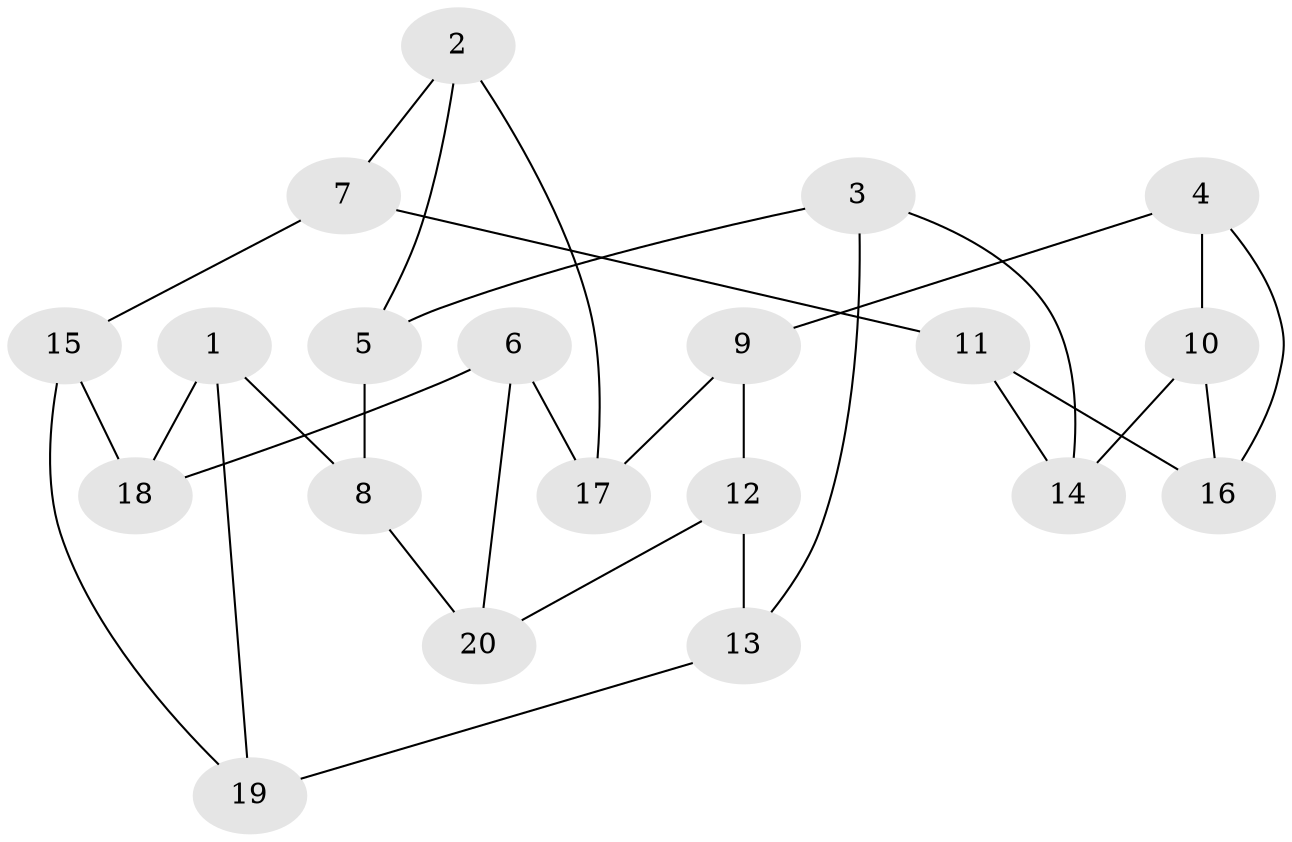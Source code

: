 // Generated by graph-tools (version 1.1) at 2025/46/02/15/25 05:46:28]
// undirected, 20 vertices, 30 edges
graph export_dot {
graph [start="1"]
  node [color=gray90,style=filled];
  1;
  2;
  3;
  4;
  5;
  6;
  7;
  8;
  9;
  10;
  11;
  12;
  13;
  14;
  15;
  16;
  17;
  18;
  19;
  20;
  1 -- 8;
  1 -- 19;
  1 -- 18;
  2 -- 17;
  2 -- 5;
  2 -- 7;
  3 -- 13;
  3 -- 14;
  3 -- 5;
  4 -- 16;
  4 -- 10;
  4 -- 9;
  5 -- 8;
  6 -- 17;
  6 -- 18;
  6 -- 20;
  7 -- 11;
  7 -- 15;
  8 -- 20;
  9 -- 17;
  9 -- 12;
  10 -- 16;
  10 -- 14;
  11 -- 16;
  11 -- 14;
  12 -- 20;
  12 -- 13;
  13 -- 19;
  15 -- 19;
  15 -- 18;
}
